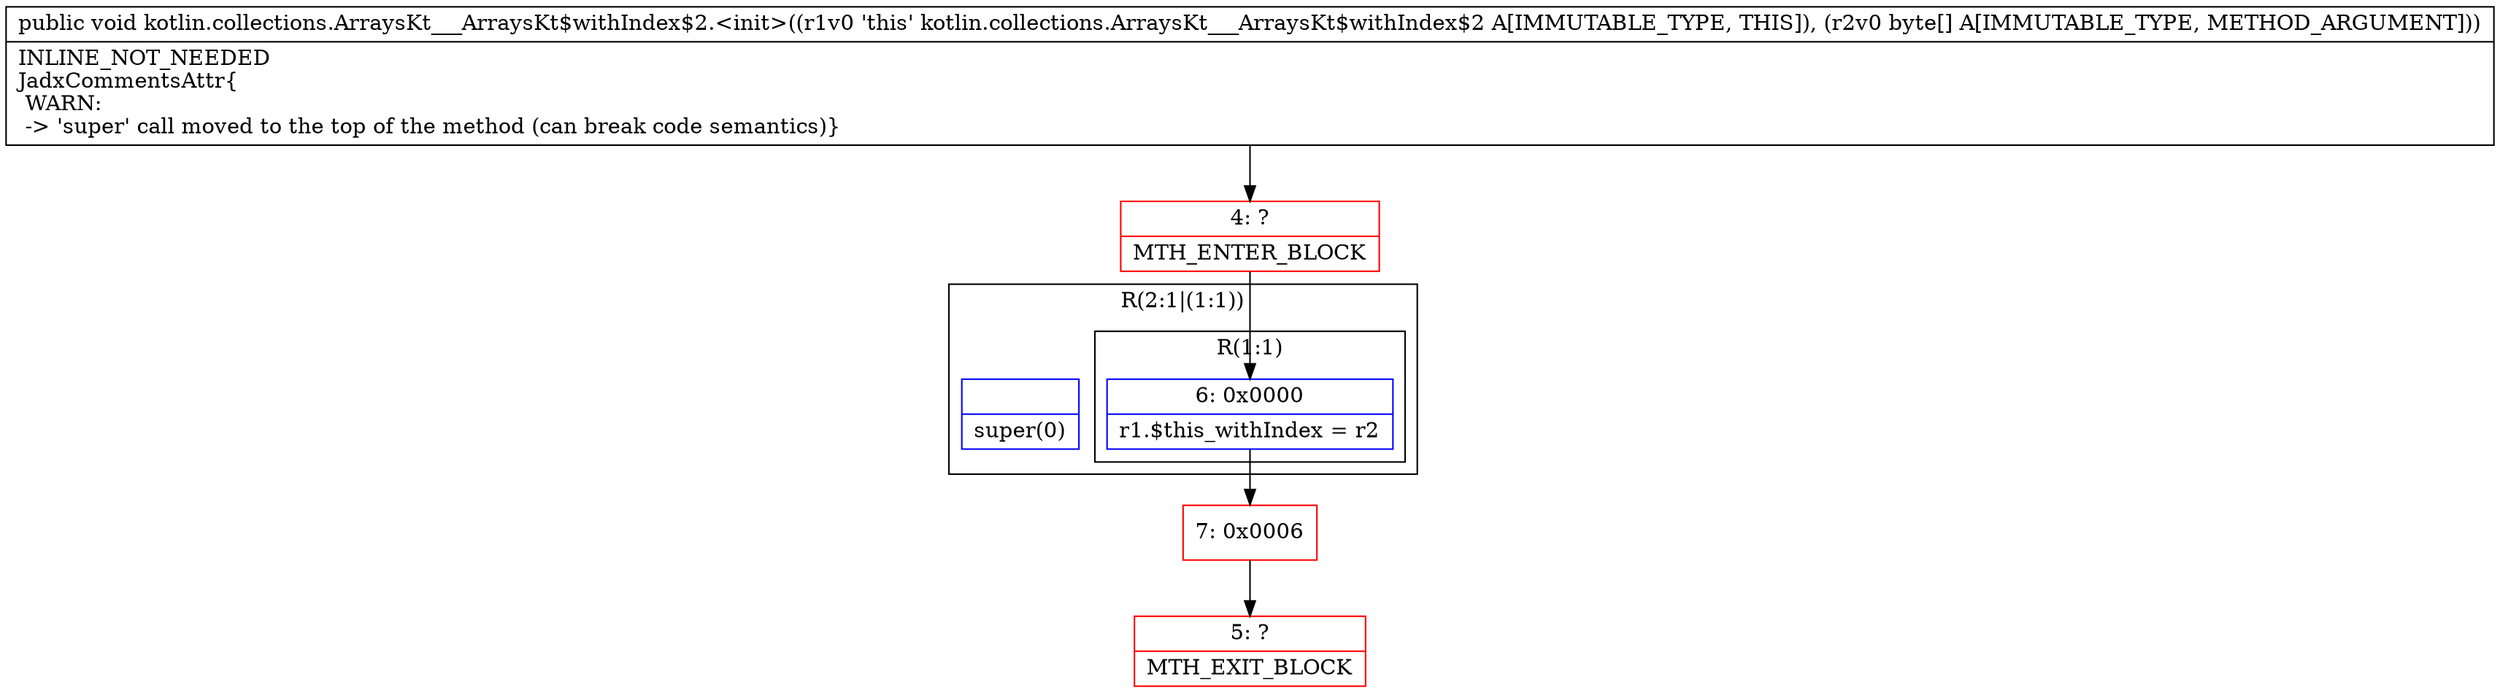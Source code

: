 digraph "CFG forkotlin.collections.ArraysKt___ArraysKt$withIndex$2.\<init\>([B)V" {
subgraph cluster_Region_314903043 {
label = "R(2:1|(1:1))";
node [shape=record,color=blue];
Node_InsnContainer_1600921209 [shape=record,label="{|super(0)\l}"];
subgraph cluster_Region_1928650427 {
label = "R(1:1)";
node [shape=record,color=blue];
Node_6 [shape=record,label="{6\:\ 0x0000|r1.$this_withIndex = r2\l}"];
}
}
Node_4 [shape=record,color=red,label="{4\:\ ?|MTH_ENTER_BLOCK\l}"];
Node_7 [shape=record,color=red,label="{7\:\ 0x0006}"];
Node_5 [shape=record,color=red,label="{5\:\ ?|MTH_EXIT_BLOCK\l}"];
MethodNode[shape=record,label="{public void kotlin.collections.ArraysKt___ArraysKt$withIndex$2.\<init\>((r1v0 'this' kotlin.collections.ArraysKt___ArraysKt$withIndex$2 A[IMMUTABLE_TYPE, THIS]), (r2v0 byte[] A[IMMUTABLE_TYPE, METHOD_ARGUMENT]))  | INLINE_NOT_NEEDED\lJadxCommentsAttr\{\l WARN: \l \-\> 'super' call moved to the top of the method (can break code semantics)\}\l}"];
MethodNode -> Node_4;Node_6 -> Node_7;
Node_4 -> Node_6;
Node_7 -> Node_5;
}

